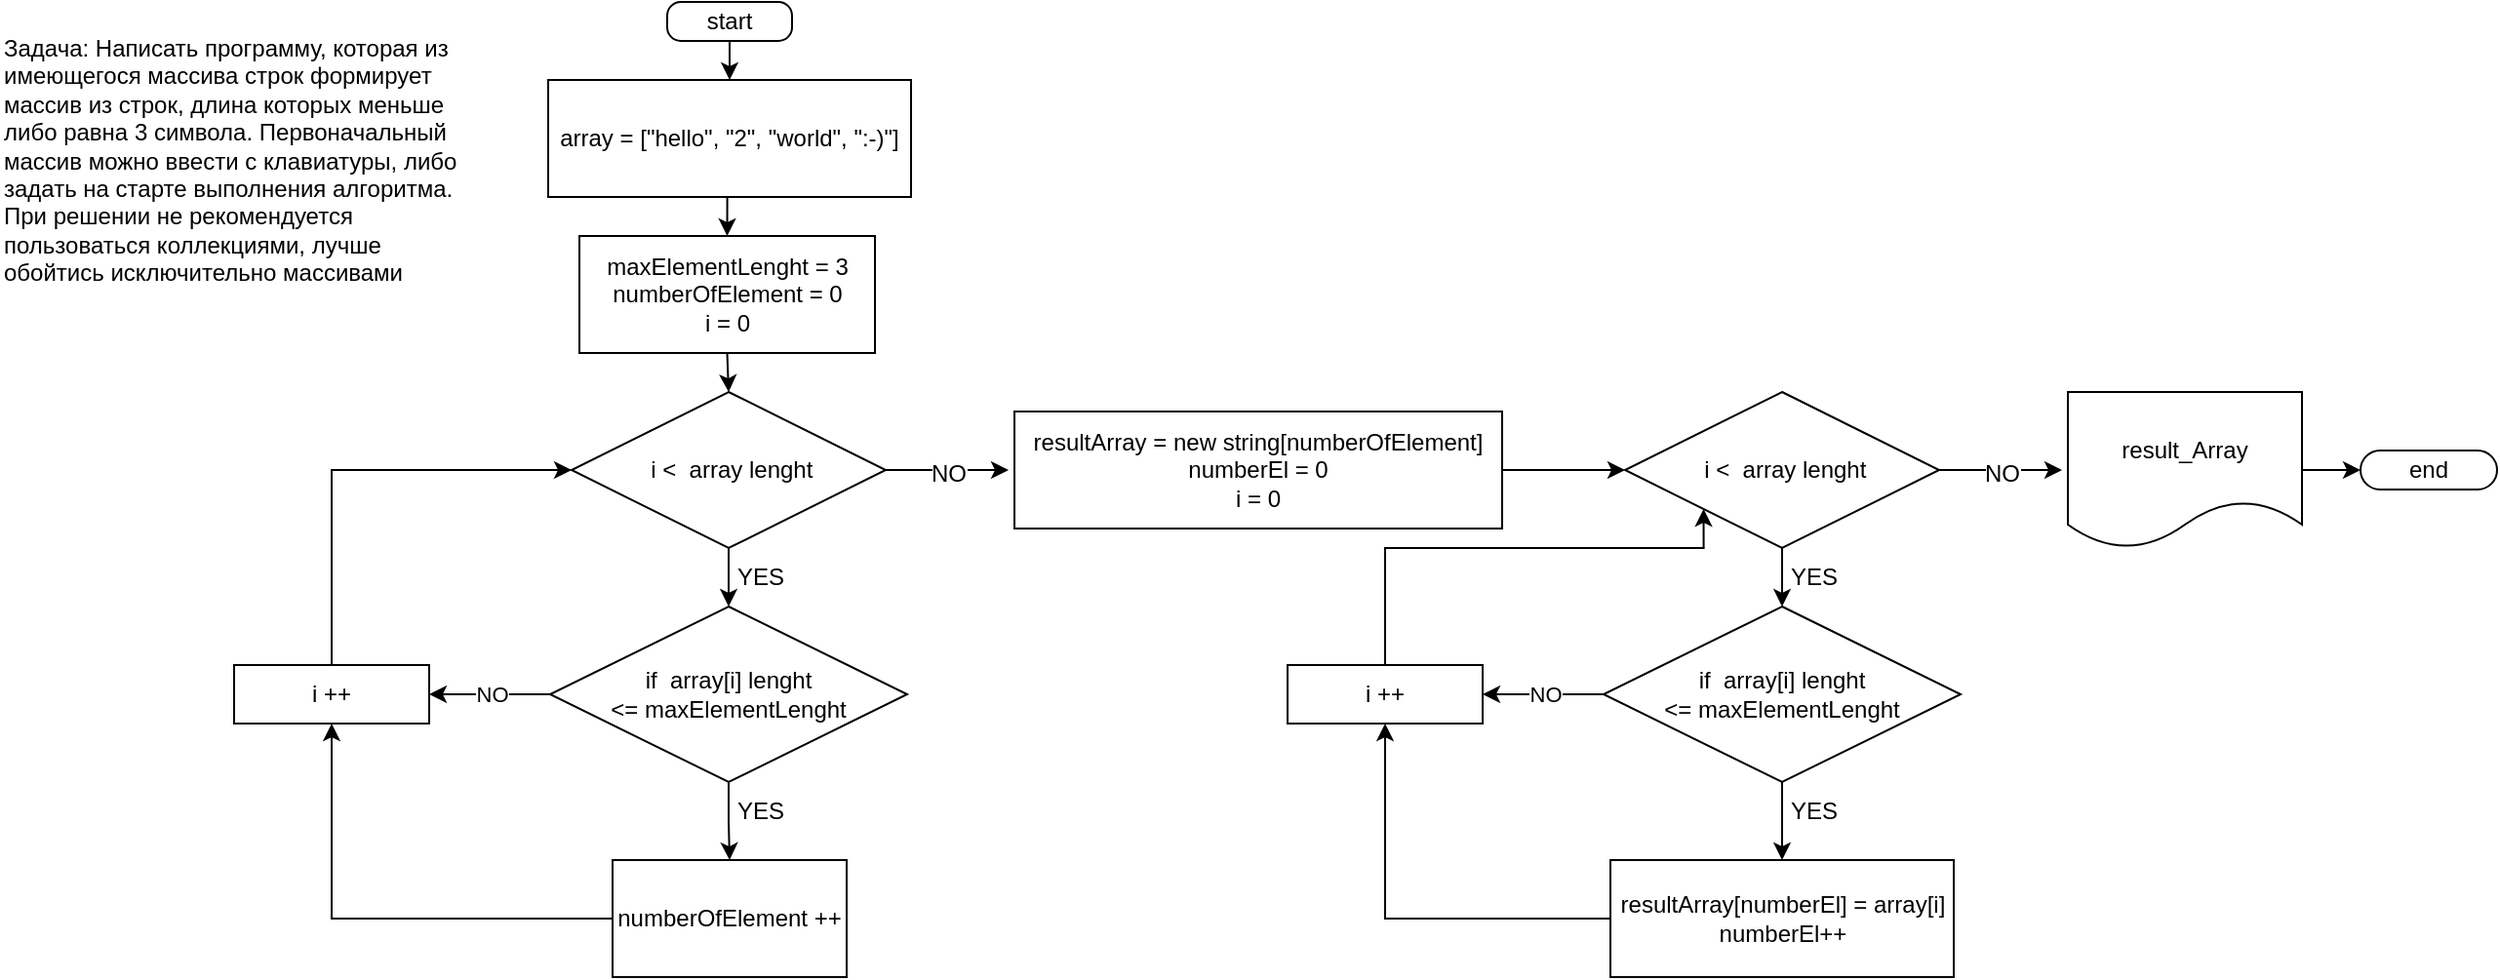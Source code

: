 <mxfile version="20.8.23" type="device"><diagram name="Страница 1" id="l-18SBaBb2oQlms-OxA4"><mxGraphModel dx="1434" dy="830" grid="1" gridSize="10" guides="1" tooltips="1" connect="1" arrows="1" fold="1" page="1" pageScale="1" pageWidth="827" pageHeight="1169" math="0" shadow="0"><root><mxCell id="0"/><mxCell id="1" parent="0"/><mxCell id="soQEd8B8YCx3rwtO8E4D-3" style="edgeStyle=orthogonalEdgeStyle;rounded=0;orthogonalLoop=1;jettySize=auto;html=1;exitX=0.5;exitY=1;exitDx=0;exitDy=0;entryX=0.5;entryY=0;entryDx=0;entryDy=0;fontFamily=Helvetica;" edge="1" parent="1" source="soQEd8B8YCx3rwtO8E4D-1" target="soQEd8B8YCx3rwtO8E4D-2"><mxGeometry relative="1" as="geometry"/></mxCell><mxCell id="soQEd8B8YCx3rwtO8E4D-1" value="start" style="rounded=1;whiteSpace=wrap;html=1;arcSize=35;fontFamily=Helvetica;" vertex="1" parent="1"><mxGeometry x="382" y="20" width="64" height="20" as="geometry"/></mxCell><mxCell id="soQEd8B8YCx3rwtO8E4D-5" style="edgeStyle=orthogonalEdgeStyle;rounded=0;orthogonalLoop=1;jettySize=auto;html=1;exitX=0.5;exitY=1;exitDx=0;exitDy=0;entryX=0.5;entryY=0;entryDx=0;entryDy=0;fontFamily=Helvetica;" edge="1" parent="1" source="soQEd8B8YCx3rwtO8E4D-2" target="soQEd8B8YCx3rwtO8E4D-4"><mxGeometry relative="1" as="geometry"/></mxCell><mxCell id="soQEd8B8YCx3rwtO8E4D-2" value="array = [&quot;hello&quot;, &quot;2&quot;, &quot;world&quot;, &quot;:-)&quot;]" style="rounded=0;whiteSpace=wrap;html=1;fontFamily=Helvetica;" vertex="1" parent="1"><mxGeometry x="321" y="60" width="186" height="60" as="geometry"/></mxCell><mxCell id="soQEd8B8YCx3rwtO8E4D-7" style="edgeStyle=orthogonalEdgeStyle;rounded=0;orthogonalLoop=1;jettySize=auto;html=1;exitX=0.5;exitY=1;exitDx=0;exitDy=0;entryX=0.5;entryY=0;entryDx=0;entryDy=0;fontFamily=Helvetica;" edge="1" parent="1" target="soQEd8B8YCx3rwtO8E4D-6"><mxGeometry relative="1" as="geometry"><mxPoint x="414" y="220" as="sourcePoint"/></mxGeometry></mxCell><mxCell id="soQEd8B8YCx3rwtO8E4D-11" style="edgeStyle=orthogonalEdgeStyle;rounded=0;orthogonalLoop=1;jettySize=auto;html=1;exitX=0.5;exitY=1;exitDx=0;exitDy=0;entryX=0.5;entryY=0;entryDx=0;entryDy=0;fontFamily=Helvetica;" edge="1" parent="1" source="soQEd8B8YCx3rwtO8E4D-4" target="soQEd8B8YCx3rwtO8E4D-6"><mxGeometry relative="1" as="geometry"/></mxCell><mxCell id="soQEd8B8YCx3rwtO8E4D-4" value="maxElementLenght = 3&lt;br&gt;numberOfElement = 0&lt;br&gt;i = 0" style="rounded=0;whiteSpace=wrap;html=1;fontFamily=Helvetica;" vertex="1" parent="1"><mxGeometry x="337" y="140" width="151.5" height="60" as="geometry"/></mxCell><mxCell id="soQEd8B8YCx3rwtO8E4D-9" style="edgeStyle=orthogonalEdgeStyle;rounded=0;orthogonalLoop=1;jettySize=auto;html=1;exitX=0.5;exitY=1;exitDx=0;exitDy=0;entryX=0.5;entryY=0;entryDx=0;entryDy=0;fontFamily=Helvetica;" edge="1" parent="1" source="soQEd8B8YCx3rwtO8E4D-6" target="soQEd8B8YCx3rwtO8E4D-8"><mxGeometry relative="1" as="geometry"/></mxCell><mxCell id="soQEd8B8YCx3rwtO8E4D-6" value="&amp;nbsp;i &amp;lt; &amp;nbsp;array lenght" style="rhombus;whiteSpace=wrap;html=1;fontFamily=Helvetica;" vertex="1" parent="1"><mxGeometry x="333" y="220" width="161" height="80" as="geometry"/></mxCell><mxCell id="soQEd8B8YCx3rwtO8E4D-15" style="edgeStyle=orthogonalEdgeStyle;rounded=0;orthogonalLoop=1;jettySize=auto;html=1;exitX=0.5;exitY=1;exitDx=0;exitDy=0;entryX=0.5;entryY=0;entryDx=0;entryDy=0;fontFamily=Helvetica;" edge="1" parent="1" source="soQEd8B8YCx3rwtO8E4D-8" target="soQEd8B8YCx3rwtO8E4D-14"><mxGeometry relative="1" as="geometry"/></mxCell><mxCell id="soQEd8B8YCx3rwtO8E4D-18" value="NO" style="edgeStyle=orthogonalEdgeStyle;rounded=0;orthogonalLoop=1;jettySize=auto;html=1;exitX=0;exitY=0.5;exitDx=0;exitDy=0;fontFamily=Helvetica;" edge="1" parent="1" source="soQEd8B8YCx3rwtO8E4D-8" target="soQEd8B8YCx3rwtO8E4D-16"><mxGeometry x="-0.039" relative="1" as="geometry"><mxPoint as="offset"/></mxGeometry></mxCell><mxCell id="soQEd8B8YCx3rwtO8E4D-8" value="if &amp;nbsp;array[i] lenght &amp;lt;=&amp;nbsp;maxElementLenght" style="rhombus;whiteSpace=wrap;html=1;fontFamily=Helvetica;" vertex="1" parent="1"><mxGeometry x="322" y="330" width="183" height="90" as="geometry"/></mxCell><mxCell id="soQEd8B8YCx3rwtO8E4D-10" value="&lt;div&gt;Задача: Написать программу, которая из имеющегося массива строк формирует массив из строк, длина которых меньше либо равна 3 символа. Первоначальный массив можно ввести с клавиатуры, либо задать на старте выполнения алгоритма. При решении не рекомендуется пользоваться коллекциями, лучше обойтись исключительно массивами&lt;br&gt;&lt;/div&gt;" style="text;whiteSpace=wrap;html=1;fontFamily=Helvetica;" vertex="1" parent="1"><mxGeometry x="40" y="30" width="240" height="40" as="geometry"/></mxCell><mxCell id="soQEd8B8YCx3rwtO8E4D-13" value="YES" style="text;html=1;strokeColor=none;fillColor=none;align=center;verticalAlign=middle;whiteSpace=wrap;rounded=0;fontFamily=Helvetica;" vertex="1" parent="1"><mxGeometry x="400" y="300" width="60" height="30" as="geometry"/></mxCell><mxCell id="soQEd8B8YCx3rwtO8E4D-17" style="edgeStyle=orthogonalEdgeStyle;rounded=0;orthogonalLoop=1;jettySize=auto;html=1;exitX=0;exitY=0.5;exitDx=0;exitDy=0;entryX=0.5;entryY=1;entryDx=0;entryDy=0;fontFamily=Helvetica;" edge="1" parent="1" source="soQEd8B8YCx3rwtO8E4D-14" target="soQEd8B8YCx3rwtO8E4D-16"><mxGeometry relative="1" as="geometry"/></mxCell><mxCell id="soQEd8B8YCx3rwtO8E4D-14" value="numberOfElement ++" style="rounded=0;whiteSpace=wrap;html=1;fontFamily=Helvetica;" vertex="1" parent="1"><mxGeometry x="354" y="460" width="120" height="60" as="geometry"/></mxCell><mxCell id="soQEd8B8YCx3rwtO8E4D-19" style="edgeStyle=orthogonalEdgeStyle;rounded=0;orthogonalLoop=1;jettySize=auto;html=1;exitX=0.5;exitY=0;exitDx=0;exitDy=0;entryX=0;entryY=0.5;entryDx=0;entryDy=0;fontFamily=Helvetica;" edge="1" parent="1" source="soQEd8B8YCx3rwtO8E4D-16" target="soQEd8B8YCx3rwtO8E4D-6"><mxGeometry relative="1" as="geometry"/></mxCell><mxCell id="soQEd8B8YCx3rwtO8E4D-16" value="i ++" style="rounded=0;whiteSpace=wrap;html=1;fontFamily=Helvetica;" vertex="1" parent="1"><mxGeometry x="160" y="360" width="100" height="30" as="geometry"/></mxCell><mxCell id="soQEd8B8YCx3rwtO8E4D-20" value="YES" style="text;html=1;strokeColor=none;fillColor=none;align=center;verticalAlign=middle;whiteSpace=wrap;rounded=0;fontFamily=Helvetica;" vertex="1" parent="1"><mxGeometry x="400" y="420" width="60" height="30" as="geometry"/></mxCell><mxCell id="soQEd8B8YCx3rwtO8E4D-21" value="&lt;font style=&quot;font-size: 12px;&quot;&gt;NO&lt;/font&gt;" style="edgeStyle=orthogonalEdgeStyle;rounded=0;orthogonalLoop=1;jettySize=auto;html=1;fontSize=15;fontFamily=Helvetica;" edge="1" parent="1"><mxGeometry relative="1" as="geometry"><mxPoint x="494" y="260" as="sourcePoint"/><mxPoint x="557" y="260" as="targetPoint"/></mxGeometry></mxCell><mxCell id="soQEd8B8YCx3rwtO8E4D-28" style="edgeStyle=orthogonalEdgeStyle;rounded=0;orthogonalLoop=1;jettySize=auto;html=1;exitX=1;exitY=0.5;exitDx=0;exitDy=0;entryX=0;entryY=0.5;entryDx=0;entryDy=0;fontSize=15;fontFamily=Helvetica;" edge="1" parent="1" source="soQEd8B8YCx3rwtO8E4D-29" target="soQEd8B8YCx3rwtO8E4D-30"><mxGeometry relative="1" as="geometry"/></mxCell><mxCell id="soQEd8B8YCx3rwtO8E4D-29" value="&lt;font style=&quot;font-size: 12px;&quot;&gt;result_Array&lt;/font&gt;" style="shape=document;whiteSpace=wrap;html=1;boundedLbl=1;fontSize=15;fontFamily=Helvetica;" vertex="1" parent="1"><mxGeometry x="1100" y="220" width="120" height="80" as="geometry"/></mxCell><mxCell id="soQEd8B8YCx3rwtO8E4D-30" value="&lt;font style=&quot;font-size: 12px;&quot;&gt;end&lt;/font&gt;" style="rounded=1;whiteSpace=wrap;html=1;arcSize=50;fontFamily=Helvetica;" vertex="1" parent="1"><mxGeometry x="1250" y="250" width="70" height="20" as="geometry"/></mxCell><mxCell id="soQEd8B8YCx3rwtO8E4D-57" style="edgeStyle=orthogonalEdgeStyle;rounded=0;orthogonalLoop=1;jettySize=auto;html=1;exitX=1;exitY=0.5;exitDx=0;exitDy=0;entryX=0;entryY=0.5;entryDx=0;entryDy=0;fontFamily=Helvetica;fontSize=12;" edge="1" parent="1" source="soQEd8B8YCx3rwtO8E4D-31" target="soQEd8B8YCx3rwtO8E4D-46"><mxGeometry relative="1" as="geometry"/></mxCell><mxCell id="soQEd8B8YCx3rwtO8E4D-31" value="resultArray = new string[numberOfElement]&lt;br&gt;numberEl = 0&lt;br&gt;i = 0" style="whiteSpace=wrap;html=1;fontFamily=Helvetica;fontSize=12;" vertex="1" parent="1"><mxGeometry x="560" y="230" width="250" height="60" as="geometry"/></mxCell><mxCell id="soQEd8B8YCx3rwtO8E4D-44" style="edgeStyle=orthogonalEdgeStyle;rounded=0;orthogonalLoop=1;jettySize=auto;html=1;exitX=0.5;exitY=1;exitDx=0;exitDy=0;entryX=0.5;entryY=0;entryDx=0;entryDy=0;fontFamily=Helvetica;" edge="1" parent="1" target="soQEd8B8YCx3rwtO8E4D-46"><mxGeometry relative="1" as="geometry"><mxPoint x="954" y="220" as="sourcePoint"/></mxGeometry></mxCell><mxCell id="soQEd8B8YCx3rwtO8E4D-45" style="edgeStyle=orthogonalEdgeStyle;rounded=0;orthogonalLoop=1;jettySize=auto;html=1;exitX=0.5;exitY=1;exitDx=0;exitDy=0;entryX=0.5;entryY=0;entryDx=0;entryDy=0;fontFamily=Helvetica;" edge="1" parent="1" source="soQEd8B8YCx3rwtO8E4D-46" target="soQEd8B8YCx3rwtO8E4D-49"><mxGeometry relative="1" as="geometry"/></mxCell><mxCell id="soQEd8B8YCx3rwtO8E4D-46" value="&amp;nbsp;i &amp;lt; &amp;nbsp;array lenght" style="rhombus;whiteSpace=wrap;html=1;fontFamily=Helvetica;" vertex="1" parent="1"><mxGeometry x="873" y="220" width="161" height="80" as="geometry"/></mxCell><mxCell id="soQEd8B8YCx3rwtO8E4D-47" style="edgeStyle=orthogonalEdgeStyle;rounded=0;orthogonalLoop=1;jettySize=auto;html=1;exitX=0.5;exitY=1;exitDx=0;exitDy=0;entryX=0.5;entryY=0;entryDx=0;entryDy=0;fontFamily=Helvetica;" edge="1" parent="1" source="soQEd8B8YCx3rwtO8E4D-49" target="soQEd8B8YCx3rwtO8E4D-52"><mxGeometry relative="1" as="geometry"/></mxCell><mxCell id="soQEd8B8YCx3rwtO8E4D-48" value="NO" style="edgeStyle=orthogonalEdgeStyle;rounded=0;orthogonalLoop=1;jettySize=auto;html=1;exitX=0;exitY=0.5;exitDx=0;exitDy=0;fontFamily=Helvetica;" edge="1" parent="1" source="soQEd8B8YCx3rwtO8E4D-49" target="soQEd8B8YCx3rwtO8E4D-54"><mxGeometry x="-0.039" relative="1" as="geometry"><mxPoint as="offset"/></mxGeometry></mxCell><mxCell id="soQEd8B8YCx3rwtO8E4D-49" value="if &amp;nbsp;array[i] lenght &amp;lt;=&amp;nbsp;maxElementLenght" style="rhombus;whiteSpace=wrap;html=1;fontFamily=Helvetica;" vertex="1" parent="1"><mxGeometry x="862" y="330" width="183" height="90" as="geometry"/></mxCell><mxCell id="soQEd8B8YCx3rwtO8E4D-50" value="YES" style="text;html=1;strokeColor=none;fillColor=none;align=center;verticalAlign=middle;whiteSpace=wrap;rounded=0;fontFamily=Helvetica;" vertex="1" parent="1"><mxGeometry x="940" y="300" width="60" height="30" as="geometry"/></mxCell><mxCell id="soQEd8B8YCx3rwtO8E4D-51" style="edgeStyle=orthogonalEdgeStyle;rounded=0;orthogonalLoop=1;jettySize=auto;html=1;exitX=0;exitY=0.5;exitDx=0;exitDy=0;entryX=0.5;entryY=1;entryDx=0;entryDy=0;fontFamily=Helvetica;" edge="1" parent="1" source="soQEd8B8YCx3rwtO8E4D-52" target="soQEd8B8YCx3rwtO8E4D-54"><mxGeometry relative="1" as="geometry"/></mxCell><mxCell id="soQEd8B8YCx3rwtO8E4D-52" value="resultArray[numberEl] = array[i]&lt;br&gt;numberEl++" style="rounded=0;whiteSpace=wrap;html=1;fontFamily=Helvetica;" vertex="1" parent="1"><mxGeometry x="865.5" y="460" width="176" height="60" as="geometry"/></mxCell><mxCell id="soQEd8B8YCx3rwtO8E4D-53" style="edgeStyle=orthogonalEdgeStyle;rounded=0;orthogonalLoop=1;jettySize=auto;html=1;exitX=0.5;exitY=0;exitDx=0;exitDy=0;entryX=0;entryY=1;entryDx=0;entryDy=0;fontFamily=Helvetica;" edge="1" parent="1" source="soQEd8B8YCx3rwtO8E4D-54" target="soQEd8B8YCx3rwtO8E4D-46"><mxGeometry relative="1" as="geometry"><Array as="points"><mxPoint x="750" y="300"/><mxPoint x="913" y="300"/></Array></mxGeometry></mxCell><mxCell id="soQEd8B8YCx3rwtO8E4D-54" value="i ++" style="rounded=0;whiteSpace=wrap;html=1;fontFamily=Helvetica;" vertex="1" parent="1"><mxGeometry x="700" y="360" width="100" height="30" as="geometry"/></mxCell><mxCell id="soQEd8B8YCx3rwtO8E4D-55" value="YES" style="text;html=1;strokeColor=none;fillColor=none;align=center;verticalAlign=middle;whiteSpace=wrap;rounded=0;fontFamily=Helvetica;" vertex="1" parent="1"><mxGeometry x="940" y="420" width="60" height="30" as="geometry"/></mxCell><mxCell id="soQEd8B8YCx3rwtO8E4D-56" value="&lt;font style=&quot;font-size: 12px;&quot;&gt;NO&lt;/font&gt;" style="edgeStyle=orthogonalEdgeStyle;rounded=0;orthogonalLoop=1;jettySize=auto;html=1;fontSize=15;fontFamily=Helvetica;" edge="1" parent="1"><mxGeometry relative="1" as="geometry"><mxPoint x="1034" y="260" as="sourcePoint"/><mxPoint x="1097" y="260" as="targetPoint"/></mxGeometry></mxCell></root></mxGraphModel></diagram></mxfile>